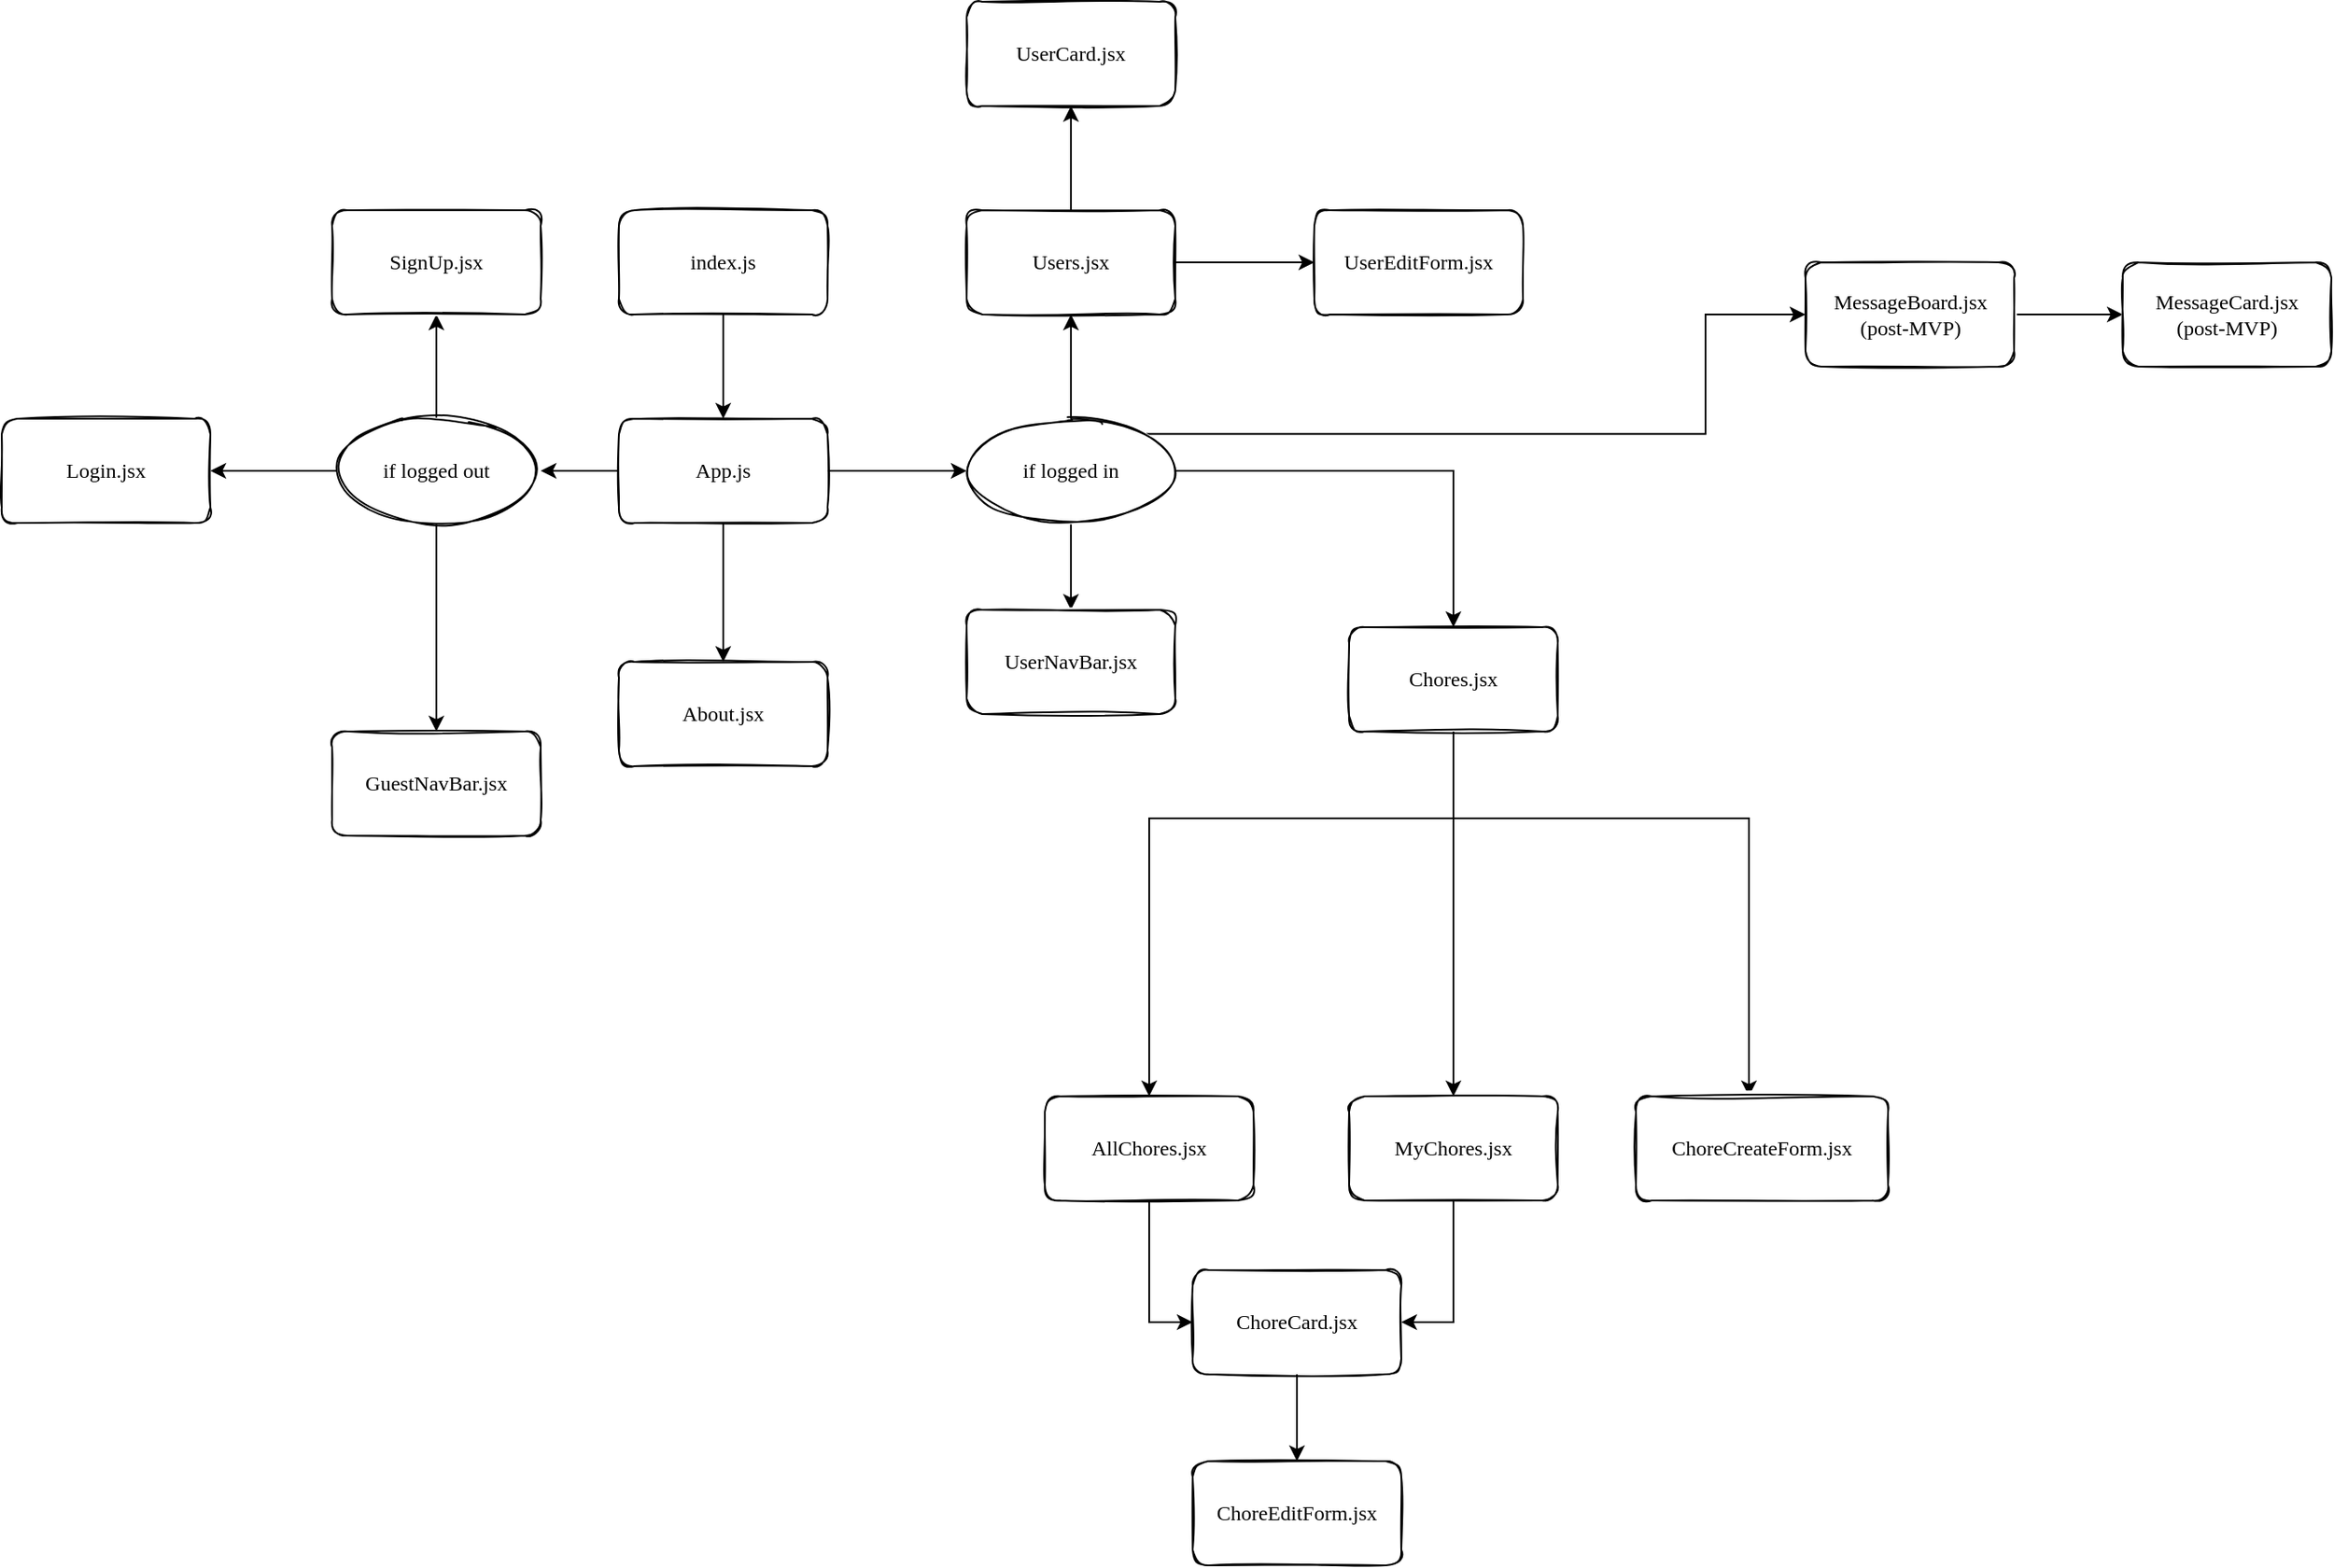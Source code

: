 <mxfile version="16.5.3" type="device"><diagram id="cOIYiqj9oKA15FfcFj9o" name="Page-1"><mxGraphModel dx="2487" dy="846" grid="1" gridSize="10" guides="1" tooltips="1" connect="1" arrows="1" fold="1" page="1" pageScale="1" pageWidth="850" pageHeight="1100" math="0" shadow="0"><root><mxCell id="0"/><mxCell id="1" parent="0"/><mxCell id="Kqs7fXENg0E2DFKlGv2c-4" value="" style="edgeStyle=orthogonalEdgeStyle;rounded=0;orthogonalLoop=1;jettySize=auto;html=1;fontFamily=Comic Sans MS;" parent="1" source="0wpUiW0XcI1kVTgKBtFP-8" target="Kqs7fXENg0E2DFKlGv2c-3" edge="1"><mxGeometry relative="1" as="geometry"><Array as="points"><mxPoint x="-680" y="280"/><mxPoint x="-680" y="280"/></Array></mxGeometry></mxCell><mxCell id="0wpUiW0XcI1kVTgKBtFP-6" value="" style="edgeStyle=orthogonalEdgeStyle;rounded=0;orthogonalLoop=1;jettySize=auto;html=1;exitX=0;exitY=0.5;exitDx=0;exitDy=0;" parent="1" source="0wpUiW0XcI1kVTgKBtFP-8" target="0wpUiW0XcI1kVTgKBtFP-5" edge="1"><mxGeometry relative="1" as="geometry"><Array as="points"><mxPoint x="-590" y="280"/></Array></mxGeometry></mxCell><mxCell id="0wpUiW0XcI1kVTgKBtFP-9" value="" style="edgeStyle=orthogonalEdgeStyle;rounded=0;orthogonalLoop=1;jettySize=auto;html=1;" parent="1" source="Kqs7fXENg0E2DFKlGv2c-1" target="0wpUiW0XcI1kVTgKBtFP-8" edge="1"><mxGeometry relative="1" as="geometry"/></mxCell><mxCell id="0wpUiW0XcI1kVTgKBtFP-11" value="" style="edgeStyle=orthogonalEdgeStyle;rounded=0;orthogonalLoop=1;jettySize=auto;html=1;fontFamily=Comic Sans MS;" parent="1" source="Kqs7fXENg0E2DFKlGv2c-1" target="0wpUiW0XcI1kVTgKBtFP-10" edge="1"><mxGeometry relative="1" as="geometry"/></mxCell><mxCell id="0wpUiW0XcI1kVTgKBtFP-13" value="" style="edgeStyle=orthogonalEdgeStyle;rounded=0;orthogonalLoop=1;jettySize=auto;html=1;fontFamily=Comic Sans MS;" parent="1" source="Kqs7fXENg0E2DFKlGv2c-1" target="0wpUiW0XcI1kVTgKBtFP-12" edge="1"><mxGeometry relative="1" as="geometry"/></mxCell><mxCell id="Kqs7fXENg0E2DFKlGv2c-1" value="App.js" style="rounded=1;whiteSpace=wrap;html=1;sketch=1;fontFamily=Comic Sans MS;" parent="1" vertex="1"><mxGeometry x="-485" y="250" width="120" height="60" as="geometry"/></mxCell><mxCell id="Kqs7fXENg0E2DFKlGv2c-3" value="Login.jsx" style="rounded=1;whiteSpace=wrap;html=1;sketch=1;fontFamily=Comic Sans MS;" parent="1" vertex="1"><mxGeometry x="-840" y="250" width="120" height="60" as="geometry"/></mxCell><mxCell id="0wpUiW0XcI1kVTgKBtFP-4" value="" style="edgeStyle=orthogonalEdgeStyle;rounded=0;orthogonalLoop=1;jettySize=auto;html=1;" parent="1" source="0wpUiW0XcI1kVTgKBtFP-3" target="Kqs7fXENg0E2DFKlGv2c-1" edge="1"><mxGeometry relative="1" as="geometry"/></mxCell><mxCell id="0wpUiW0XcI1kVTgKBtFP-3" value="index.js" style="rounded=1;whiteSpace=wrap;html=1;sketch=1;glass=0;shadow=0;fontFamily=Comic Sans MS;" parent="1" vertex="1"><mxGeometry x="-485" y="130" width="120" height="60" as="geometry"/></mxCell><mxCell id="0wpUiW0XcI1kVTgKBtFP-5" value="SignUp.jsx" style="rounded=1;whiteSpace=wrap;html=1;sketch=1;fontFamily=Comic Sans MS;" parent="1" vertex="1"><mxGeometry x="-650" y="130" width="120" height="60" as="geometry"/></mxCell><mxCell id="0wpUiW0XcI1kVTgKBtFP-19" value="" style="edgeStyle=orthogonalEdgeStyle;rounded=0;orthogonalLoop=1;jettySize=auto;html=1;fontFamily=Comic Sans MS;" parent="1" source="0wpUiW0XcI1kVTgKBtFP-8" target="0wpUiW0XcI1kVTgKBtFP-18" edge="1"><mxGeometry relative="1" as="geometry"/></mxCell><mxCell id="0wpUiW0XcI1kVTgKBtFP-8" value="if logged out" style="ellipse;whiteSpace=wrap;html=1;fontFamily=Comic Sans MS;rounded=1;sketch=1;" parent="1" vertex="1"><mxGeometry x="-650" y="250" width="120" height="60" as="geometry"/></mxCell><mxCell id="0wpUiW0XcI1kVTgKBtFP-10" value="About.jsx" style="rounded=1;whiteSpace=wrap;html=1;sketch=1;fontFamily=Comic Sans MS;" parent="1" vertex="1"><mxGeometry x="-485" y="390" width="120" height="60" as="geometry"/></mxCell><mxCell id="0wpUiW0XcI1kVTgKBtFP-15" value="" style="edgeStyle=orthogonalEdgeStyle;rounded=0;orthogonalLoop=1;jettySize=auto;html=1;fontFamily=Comic Sans MS;exitX=0.5;exitY=1;exitDx=0;exitDy=0;" parent="1" source="Q754LaT-J_6bSKIlEXm9-1" target="0wpUiW0XcI1kVTgKBtFP-14" edge="1"><mxGeometry relative="1" as="geometry"><Array as="points"><mxPoint x="-5" y="480"/><mxPoint x="-180" y="480"/></Array></mxGeometry></mxCell><mxCell id="0wpUiW0XcI1kVTgKBtFP-21" value="" style="edgeStyle=orthogonalEdgeStyle;rounded=0;orthogonalLoop=1;jettySize=auto;html=1;fontFamily=Comic Sans MS;" parent="1" source="0wpUiW0XcI1kVTgKBtFP-12" target="0wpUiW0XcI1kVTgKBtFP-20" edge="1"><mxGeometry relative="1" as="geometry"/></mxCell><mxCell id="0wpUiW0XcI1kVTgKBtFP-23" value="" style="edgeStyle=orthogonalEdgeStyle;rounded=0;orthogonalLoop=1;jettySize=auto;html=1;fontFamily=Comic Sans MS;" parent="1" source="0wpUiW0XcI1kVTgKBtFP-12" target="0wpUiW0XcI1kVTgKBtFP-22" edge="1"><mxGeometry relative="1" as="geometry"/></mxCell><mxCell id="0wpUiW0XcI1kVTgKBtFP-33" value="" style="edgeStyle=orthogonalEdgeStyle;rounded=0;orthogonalLoop=1;jettySize=auto;html=1;fontFamily=Comic Sans MS;entryX=0;entryY=0.5;entryDx=0;entryDy=0;exitX=1;exitY=0;exitDx=0;exitDy=0;" parent="1" source="0wpUiW0XcI1kVTgKBtFP-12" target="0wpUiW0XcI1kVTgKBtFP-32" edge="1"><mxGeometry relative="1" as="geometry"><Array as="points"><mxPoint x="140" y="259"/><mxPoint x="140" y="190"/></Array></mxGeometry></mxCell><mxCell id="0wpUiW0XcI1kVTgKBtFP-37" value="" style="edgeStyle=orthogonalEdgeStyle;rounded=0;orthogonalLoop=1;jettySize=auto;html=1;fontFamily=Comic Sans MS;exitX=0.5;exitY=1;exitDx=0;exitDy=0;" parent="1" source="Q754LaT-J_6bSKIlEXm9-1" target="0wpUiW0XcI1kVTgKBtFP-36" edge="1"><mxGeometry relative="1" as="geometry"><Array as="points"><mxPoint x="-5" y="560"/><mxPoint x="-5" y="560"/></Array></mxGeometry></mxCell><mxCell id="Q754LaT-J_6bSKIlEXm9-2" value="" style="edgeStyle=orthogonalEdgeStyle;rounded=0;orthogonalLoop=1;jettySize=auto;html=1;" edge="1" parent="1" source="0wpUiW0XcI1kVTgKBtFP-12" target="Q754LaT-J_6bSKIlEXm9-1"><mxGeometry relative="1" as="geometry"/></mxCell><mxCell id="0wpUiW0XcI1kVTgKBtFP-12" value="if logged in" style="ellipse;whiteSpace=wrap;html=1;fontFamily=Comic Sans MS;rounded=1;sketch=1;" parent="1" vertex="1"><mxGeometry x="-285" y="250" width="120" height="60" as="geometry"/></mxCell><mxCell id="0wpUiW0XcI1kVTgKBtFP-17" value="" style="edgeStyle=orthogonalEdgeStyle;rounded=0;orthogonalLoop=1;jettySize=auto;html=1;fontFamily=Comic Sans MS;" parent="1" source="0wpUiW0XcI1kVTgKBtFP-14" target="0wpUiW0XcI1kVTgKBtFP-16" edge="1"><mxGeometry relative="1" as="geometry"><Array as="points"><mxPoint x="-180" y="770"/></Array></mxGeometry></mxCell><mxCell id="0wpUiW0XcI1kVTgKBtFP-29" value="" style="edgeStyle=orthogonalEdgeStyle;rounded=0;orthogonalLoop=1;jettySize=auto;html=1;fontFamily=Comic Sans MS;exitX=0.5;exitY=1;exitDx=0;exitDy=0;" parent="1" source="Q754LaT-J_6bSKIlEXm9-1" target="0wpUiW0XcI1kVTgKBtFP-28" edge="1"><mxGeometry relative="1" as="geometry"><Array as="points"><mxPoint x="-5" y="480"/><mxPoint x="165" y="480"/></Array></mxGeometry></mxCell><mxCell id="0wpUiW0XcI1kVTgKBtFP-14" value="AllChores.jsx" style="whiteSpace=wrap;html=1;fontFamily=Comic Sans MS;rounded=1;sketch=1;" parent="1" vertex="1"><mxGeometry x="-240" y="640" width="120" height="60" as="geometry"/></mxCell><mxCell id="0wpUiW0XcI1kVTgKBtFP-31" value="" style="edgeStyle=orthogonalEdgeStyle;rounded=0;orthogonalLoop=1;jettySize=auto;html=1;fontFamily=Comic Sans MS;" parent="1" source="0wpUiW0XcI1kVTgKBtFP-16" target="0wpUiW0XcI1kVTgKBtFP-30" edge="1"><mxGeometry relative="1" as="geometry"/></mxCell><mxCell id="0wpUiW0XcI1kVTgKBtFP-16" value="ChoreCard.jsx" style="whiteSpace=wrap;html=1;fontFamily=Comic Sans MS;rounded=1;sketch=1;" parent="1" vertex="1"><mxGeometry x="-155" y="740" width="120" height="60" as="geometry"/></mxCell><mxCell id="0wpUiW0XcI1kVTgKBtFP-18" value="GuestNavBar.jsx" style="whiteSpace=wrap;html=1;fontFamily=Comic Sans MS;rounded=1;sketch=1;" parent="1" vertex="1"><mxGeometry x="-650" y="430" width="120" height="60" as="geometry"/></mxCell><mxCell id="0wpUiW0XcI1kVTgKBtFP-20" value="UserNavBar.jsx" style="whiteSpace=wrap;html=1;fontFamily=Comic Sans MS;rounded=1;sketch=1;" parent="1" vertex="1"><mxGeometry x="-285" y="360" width="120" height="60" as="geometry"/></mxCell><mxCell id="0wpUiW0XcI1kVTgKBtFP-25" value="" style="edgeStyle=orthogonalEdgeStyle;rounded=0;orthogonalLoop=1;jettySize=auto;html=1;fontFamily=Comic Sans MS;" parent="1" source="0wpUiW0XcI1kVTgKBtFP-22" target="0wpUiW0XcI1kVTgKBtFP-24" edge="1"><mxGeometry relative="1" as="geometry"/></mxCell><mxCell id="0wpUiW0XcI1kVTgKBtFP-27" value="" style="edgeStyle=orthogonalEdgeStyle;rounded=0;orthogonalLoop=1;jettySize=auto;html=1;fontFamily=Comic Sans MS;" parent="1" source="0wpUiW0XcI1kVTgKBtFP-22" target="0wpUiW0XcI1kVTgKBtFP-26" edge="1"><mxGeometry relative="1" as="geometry"/></mxCell><mxCell id="0wpUiW0XcI1kVTgKBtFP-22" value="Users.jsx" style="whiteSpace=wrap;html=1;fontFamily=Comic Sans MS;rounded=1;sketch=1;" parent="1" vertex="1"><mxGeometry x="-285" y="130" width="120" height="60" as="geometry"/></mxCell><mxCell id="0wpUiW0XcI1kVTgKBtFP-24" value="UserCard.jsx" style="whiteSpace=wrap;html=1;fontFamily=Comic Sans MS;rounded=1;sketch=1;" parent="1" vertex="1"><mxGeometry x="-285" y="10" width="120" height="60" as="geometry"/></mxCell><mxCell id="0wpUiW0XcI1kVTgKBtFP-26" value="UserEditForm.jsx" style="whiteSpace=wrap;html=1;fontFamily=Comic Sans MS;rounded=1;sketch=1;" parent="1" vertex="1"><mxGeometry x="-85" y="130" width="120" height="60" as="geometry"/></mxCell><mxCell id="0wpUiW0XcI1kVTgKBtFP-28" value="ChoreCreateForm.jsx" style="whiteSpace=wrap;html=1;fontFamily=Comic Sans MS;rounded=1;sketch=1;" parent="1" vertex="1"><mxGeometry x="100" y="640" width="145" height="60" as="geometry"/></mxCell><mxCell id="0wpUiW0XcI1kVTgKBtFP-30" value="ChoreEditForm.jsx" style="whiteSpace=wrap;html=1;fontFamily=Comic Sans MS;rounded=1;sketch=1;" parent="1" vertex="1"><mxGeometry x="-155" y="850" width="120" height="60" as="geometry"/></mxCell><mxCell id="0wpUiW0XcI1kVTgKBtFP-35" value="" style="edgeStyle=orthogonalEdgeStyle;rounded=0;orthogonalLoop=1;jettySize=auto;html=1;fontFamily=Comic Sans MS;" parent="1" source="0wpUiW0XcI1kVTgKBtFP-32" target="0wpUiW0XcI1kVTgKBtFP-34" edge="1"><mxGeometry relative="1" as="geometry"/></mxCell><mxCell id="0wpUiW0XcI1kVTgKBtFP-32" value="MessageBoard.jsx&lt;br&gt;(post-MVP)" style="whiteSpace=wrap;html=1;fontFamily=Comic Sans MS;rounded=1;sketch=1;" parent="1" vertex="1"><mxGeometry x="197.5" y="160" width="120" height="60" as="geometry"/></mxCell><mxCell id="0wpUiW0XcI1kVTgKBtFP-34" value="MessageCard.jsx&lt;br&gt;(post-MVP)" style="whiteSpace=wrap;html=1;fontFamily=Comic Sans MS;rounded=1;sketch=1;" parent="1" vertex="1"><mxGeometry x="380" y="160" width="120" height="60" as="geometry"/></mxCell><mxCell id="0wpUiW0XcI1kVTgKBtFP-43" value="" style="edgeStyle=orthogonalEdgeStyle;rounded=0;orthogonalLoop=1;jettySize=auto;html=1;fontFamily=Comic Sans MS;entryX=1;entryY=0.5;entryDx=0;entryDy=0;" parent="1" source="0wpUiW0XcI1kVTgKBtFP-36" target="0wpUiW0XcI1kVTgKBtFP-16" edge="1"><mxGeometry relative="1" as="geometry"><mxPoint x="335" y="780" as="targetPoint"/><Array as="points"><mxPoint x="-5" y="770"/></Array></mxGeometry></mxCell><mxCell id="0wpUiW0XcI1kVTgKBtFP-36" value="MyChores.jsx" style="whiteSpace=wrap;html=1;fontFamily=Comic Sans MS;rounded=1;sketch=1;" parent="1" vertex="1"><mxGeometry x="-65" y="640" width="120" height="60" as="geometry"/></mxCell><mxCell id="Q754LaT-J_6bSKIlEXm9-1" value="Chores.jsx" style="whiteSpace=wrap;html=1;fontFamily=Comic Sans MS;rounded=1;sketch=1;" vertex="1" parent="1"><mxGeometry x="-65" y="370" width="120" height="60" as="geometry"/></mxCell></root></mxGraphModel></diagram></mxfile>